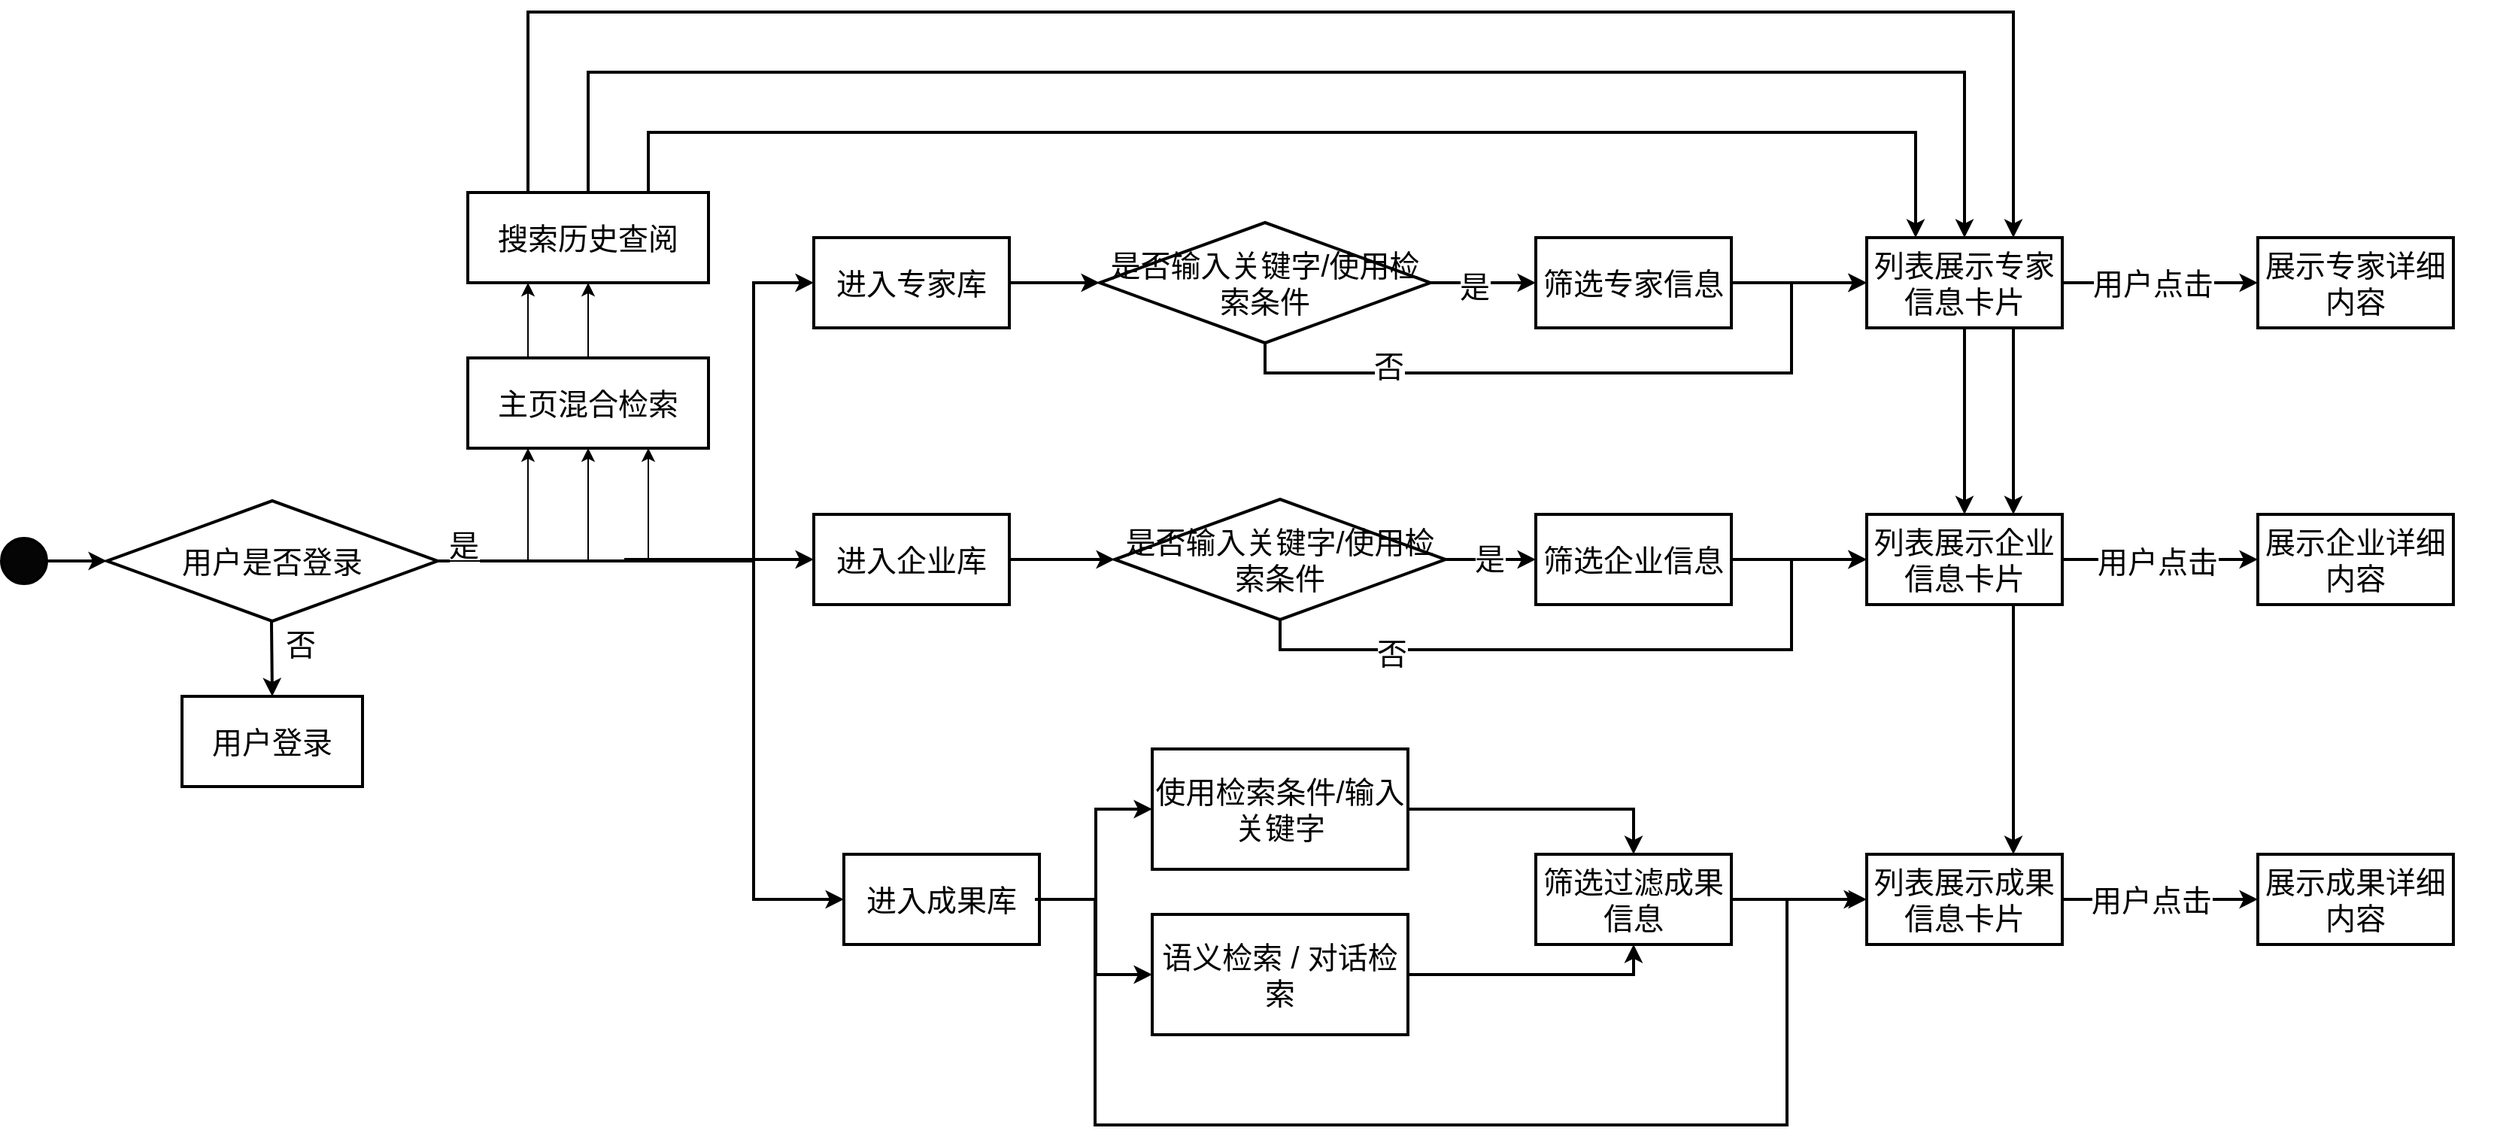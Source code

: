 <mxfile version="24.1.0" type="github">
  <diagram id="6a731a19-8d31-9384-78a2-239565b7b9f0" name="Page-1">
    <mxGraphModel dx="946" dy="673" grid="1" gridSize="10" guides="1" tooltips="1" connect="1" arrows="1" fold="1" page="1" pageScale="1" pageWidth="1169" pageHeight="827" background="none" math="0" shadow="0">
      <root>
        <mxCell id="0" />
        <mxCell id="1" parent="0" />
        <mxCell id="HjFKRSdiYvEhEO2Qcr20-55" value="" style="ellipse;whiteSpace=wrap;html=1;aspect=fixed;fillColor=#050505;strokeWidth=2;fontSize=20;" parent="1" vertex="1">
          <mxGeometry x="20" y="400" width="30" height="30" as="geometry" />
        </mxCell>
        <mxCell id="HjFKRSdiYvEhEO2Qcr20-96" style="edgeStyle=orthogonalEdgeStyle;rounded=0;orthogonalLoop=1;jettySize=auto;html=1;exitX=1;exitY=0.5;exitDx=0;exitDy=0;entryX=0;entryY=0.5;entryDx=0;entryDy=0;fontSize=20;strokeWidth=2;" parent="1" source="HjFKRSdiYvEhEO2Qcr20-56" target="HjFKRSdiYvEhEO2Qcr20-67" edge="1">
          <mxGeometry relative="1" as="geometry" />
        </mxCell>
        <mxCell id="HjFKRSdiYvEhEO2Qcr20-101" style="edgeStyle=orthogonalEdgeStyle;rounded=0;orthogonalLoop=1;jettySize=auto;html=1;exitX=1;exitY=0.5;exitDx=0;exitDy=0;entryX=0;entryY=0.5;entryDx=0;entryDy=0;fontSize=20;strokeWidth=2;" parent="1" edge="1">
          <mxGeometry relative="1" as="geometry">
            <mxPoint x="310" y="415.0" as="sourcePoint" />
            <mxPoint x="560" y="230" as="targetPoint" />
            <Array as="points">
              <mxPoint x="520" y="415" />
              <mxPoint x="520" y="230" />
            </Array>
          </mxGeometry>
        </mxCell>
        <mxCell id="EPIiO57T3E8FwwLYKxqD-9" style="edgeStyle=orthogonalEdgeStyle;rounded=0;orthogonalLoop=1;jettySize=auto;html=1;exitX=1;exitY=0.5;exitDx=0;exitDy=0;entryX=0;entryY=0.5;entryDx=0;entryDy=0;strokeWidth=2;" edge="1" parent="1" source="HjFKRSdiYvEhEO2Qcr20-56" target="HjFKRSdiYvEhEO2Qcr20-69">
          <mxGeometry relative="1" as="geometry">
            <Array as="points">
              <mxPoint x="520" y="415" />
              <mxPoint x="520" y="640" />
            </Array>
          </mxGeometry>
        </mxCell>
        <mxCell id="EPIiO57T3E8FwwLYKxqD-12" value="&lt;font style=&quot;font-size: 20px;&quot;&gt;是&lt;/font&gt;" style="edgeLabel;html=1;align=center;verticalAlign=middle;resizable=0;points=[];" vertex="1" connectable="0" parent="EPIiO57T3E8FwwLYKxqD-9">
          <mxGeometry x="-0.931" y="11" relative="1" as="geometry">
            <mxPoint as="offset" />
          </mxGeometry>
        </mxCell>
        <mxCell id="EPIiO57T3E8FwwLYKxqD-13" style="edgeStyle=orthogonalEdgeStyle;rounded=0;orthogonalLoop=1;jettySize=auto;html=1;exitX=1;exitY=0.5;exitDx=0;exitDy=0;entryX=0.5;entryY=1;entryDx=0;entryDy=0;" edge="1" parent="1" source="HjFKRSdiYvEhEO2Qcr20-56" target="EPIiO57T3E8FwwLYKxqD-11">
          <mxGeometry relative="1" as="geometry" />
        </mxCell>
        <mxCell id="EPIiO57T3E8FwwLYKxqD-14" style="edgeStyle=orthogonalEdgeStyle;rounded=0;orthogonalLoop=1;jettySize=auto;html=1;exitX=1;exitY=0.5;exitDx=0;exitDy=0;entryX=0.25;entryY=1;entryDx=0;entryDy=0;" edge="1" parent="1" source="HjFKRSdiYvEhEO2Qcr20-56" target="EPIiO57T3E8FwwLYKxqD-11">
          <mxGeometry relative="1" as="geometry" />
        </mxCell>
        <mxCell id="EPIiO57T3E8FwwLYKxqD-15" style="edgeStyle=orthogonalEdgeStyle;rounded=0;orthogonalLoop=1;jettySize=auto;html=1;exitX=1;exitY=0.5;exitDx=0;exitDy=0;entryX=0.75;entryY=1;entryDx=0;entryDy=0;" edge="1" parent="1" source="HjFKRSdiYvEhEO2Qcr20-56" target="EPIiO57T3E8FwwLYKxqD-11">
          <mxGeometry relative="1" as="geometry" />
        </mxCell>
        <mxCell id="HjFKRSdiYvEhEO2Qcr20-56" value="&lt;font style=&quot;font-size: 20px;&quot;&gt;用户是否登录&lt;/font&gt;" style="rhombus;whiteSpace=wrap;html=1;strokeWidth=2;fontSize=20;" parent="1" vertex="1">
          <mxGeometry x="90" y="375" width="220" height="80" as="geometry" />
        </mxCell>
        <mxCell id="HjFKRSdiYvEhEO2Qcr20-57" value="" style="group;strokeWidth=2;fontSize=20;" parent="1" vertex="1" connectable="0">
          <mxGeometry x="140" y="505" width="120" height="60" as="geometry" />
        </mxCell>
        <mxCell id="HjFKRSdiYvEhEO2Qcr20-58" value="&lt;font style=&quot;font-size: 20px;&quot;&gt;用户登录&lt;/font&gt;" style="rounded=0;whiteSpace=wrap;html=1;strokeWidth=2;fontSize=20;" parent="HjFKRSdiYvEhEO2Qcr20-57" vertex="1">
          <mxGeometry width="120" height="60" as="geometry" />
        </mxCell>
        <mxCell id="HjFKRSdiYvEhEO2Qcr20-59" value="" style="endArrow=classic;html=1;rounded=0;entryX=0.5;entryY=0;entryDx=0;entryDy=0;strokeWidth=2;fontSize=20;" parent="1" target="HjFKRSdiYvEhEO2Qcr20-58" edge="1">
          <mxGeometry width="50" height="50" relative="1" as="geometry">
            <mxPoint x="199.47" y="455" as="sourcePoint" />
            <mxPoint x="539.47" y="615" as="targetPoint" />
          </mxGeometry>
        </mxCell>
        <mxCell id="HjFKRSdiYvEhEO2Qcr20-60" value="&lt;font style=&quot;font-size: 20px;&quot;&gt;否&lt;/font&gt;" style="text;html=1;align=center;verticalAlign=middle;whiteSpace=wrap;rounded=0;strokeWidth=2;fontSize=20;" parent="1" vertex="1">
          <mxGeometry x="189.47" y="455" width="60" height="30" as="geometry" />
        </mxCell>
        <mxCell id="HjFKRSdiYvEhEO2Qcr20-61" value="" style="endArrow=classic;html=1;rounded=0;exitX=1;exitY=0.5;exitDx=0;exitDy=0;entryX=0;entryY=0.5;entryDx=0;entryDy=0;strokeWidth=2;fontSize=20;" parent="1" source="HjFKRSdiYvEhEO2Qcr20-55" target="HjFKRSdiYvEhEO2Qcr20-56" edge="1">
          <mxGeometry width="50" height="50" relative="1" as="geometry">
            <mxPoint x="360" y="570" as="sourcePoint" />
            <mxPoint x="410" y="520" as="targetPoint" />
          </mxGeometry>
        </mxCell>
        <mxCell id="HjFKRSdiYvEhEO2Qcr20-62" value="" style="group;strokeWidth=2;fontSize=20;" parent="1" vertex="1" connectable="0">
          <mxGeometry x="330" y="170" width="160" height="60" as="geometry" />
        </mxCell>
        <mxCell id="HjFKRSdiYvEhEO2Qcr20-63" value="&lt;font style=&quot;font-size: 20px;&quot;&gt;搜索历史查阅&lt;/font&gt;" style="rounded=0;whiteSpace=wrap;html=1;strokeWidth=2;fontSize=20;" parent="HjFKRSdiYvEhEO2Qcr20-62" vertex="1">
          <mxGeometry width="160" height="60" as="geometry" />
        </mxCell>
        <mxCell id="HjFKRSdiYvEhEO2Qcr20-64" value="" style="group;strokeWidth=2;fontSize=20;" parent="1" vertex="1" connectable="0">
          <mxGeometry x="560" y="200" width="160" height="60" as="geometry" />
        </mxCell>
        <mxCell id="HjFKRSdiYvEhEO2Qcr20-65" value="&lt;font style=&quot;font-size: 20px;&quot;&gt;进入专家库&lt;/font&gt;" style="rounded=0;whiteSpace=wrap;html=1;strokeWidth=2;fontSize=20;" parent="HjFKRSdiYvEhEO2Qcr20-64" vertex="1">
          <mxGeometry width="130" height="60" as="geometry" />
        </mxCell>
        <mxCell id="HjFKRSdiYvEhEO2Qcr20-66" value="" style="group;strokeWidth=2;fontSize=20;" parent="1" vertex="1" connectable="0">
          <mxGeometry x="560" y="384" width="160" height="60" as="geometry" />
        </mxCell>
        <mxCell id="HjFKRSdiYvEhEO2Qcr20-67" value="&lt;font style=&quot;font-size: 20px;&quot;&gt;进入企业库&lt;/font&gt;" style="rounded=0;whiteSpace=wrap;html=1;strokeWidth=2;fontSize=20;" parent="HjFKRSdiYvEhEO2Qcr20-66" vertex="1">
          <mxGeometry width="130" height="60" as="geometry" />
        </mxCell>
        <mxCell id="HjFKRSdiYvEhEO2Qcr20-68" value="" style="group;strokeWidth=2;fontSize=20;" parent="1" vertex="1" connectable="0">
          <mxGeometry x="580" y="610" width="160" height="60" as="geometry" />
        </mxCell>
        <mxCell id="HjFKRSdiYvEhEO2Qcr20-69" value="&lt;font style=&quot;font-size: 20px;&quot;&gt;进入成果库&lt;/font&gt;" style="rounded=0;whiteSpace=wrap;html=1;strokeWidth=2;fontSize=20;" parent="HjFKRSdiYvEhEO2Qcr20-68" vertex="1">
          <mxGeometry width="130" height="60" as="geometry" />
        </mxCell>
        <mxCell id="HjFKRSdiYvEhEO2Qcr20-104" style="edgeStyle=orthogonalEdgeStyle;rounded=0;orthogonalLoop=1;jettySize=auto;html=1;exitX=1;exitY=0.5;exitDx=0;exitDy=0;entryX=0;entryY=0.5;entryDx=0;entryDy=0;fontSize=20;strokeWidth=2;" parent="1" source="HjFKRSdiYvEhEO2Qcr20-71" target="HjFKRSdiYvEhEO2Qcr20-75" edge="1">
          <mxGeometry relative="1" as="geometry" />
        </mxCell>
        <mxCell id="HjFKRSdiYvEhEO2Qcr20-123" value="是" style="edgeLabel;html=1;align=center;verticalAlign=middle;resizable=0;points=[];fontSize=20;" parent="HjFKRSdiYvEhEO2Qcr20-104" vertex="1" connectable="0">
          <mxGeometry x="-0.185" y="-2" relative="1" as="geometry">
            <mxPoint as="offset" />
          </mxGeometry>
        </mxCell>
        <mxCell id="HjFKRSdiYvEhEO2Qcr20-112" style="edgeStyle=orthogonalEdgeStyle;rounded=0;orthogonalLoop=1;jettySize=auto;html=1;exitX=0.5;exitY=1;exitDx=0;exitDy=0;entryX=0;entryY=0.5;entryDx=0;entryDy=0;fontSize=20;strokeWidth=2;" parent="1" source="HjFKRSdiYvEhEO2Qcr20-71" target="HjFKRSdiYvEhEO2Qcr20-81" edge="1">
          <mxGeometry relative="1" as="geometry">
            <Array as="points">
              <mxPoint x="860" y="290" />
              <mxPoint x="1210" y="290" />
              <mxPoint x="1210" y="230" />
            </Array>
          </mxGeometry>
        </mxCell>
        <mxCell id="HjFKRSdiYvEhEO2Qcr20-122" value="否" style="edgeLabel;html=1;align=center;verticalAlign=middle;resizable=0;points=[];fontSize=20;" parent="HjFKRSdiYvEhEO2Qcr20-112" vertex="1" connectable="0">
          <mxGeometry x="-0.578" y="5" relative="1" as="geometry">
            <mxPoint as="offset" />
          </mxGeometry>
        </mxCell>
        <mxCell id="HjFKRSdiYvEhEO2Qcr20-71" value="&lt;font style=&quot;font-size: 20px;&quot;&gt;是否输入关键字/使用检索条件&lt;/font&gt;" style="rhombus;whiteSpace=wrap;html=1;strokeWidth=2;fontSize=20;" parent="1" vertex="1">
          <mxGeometry x="750" y="190" width="220" height="80" as="geometry" />
        </mxCell>
        <mxCell id="HjFKRSdiYvEhEO2Qcr20-107" style="edgeStyle=orthogonalEdgeStyle;rounded=0;orthogonalLoop=1;jettySize=auto;html=1;exitX=1;exitY=0.5;exitDx=0;exitDy=0;entryX=0;entryY=0.5;entryDx=0;entryDy=0;fontSize=20;strokeWidth=2;" parent="1" source="HjFKRSdiYvEhEO2Qcr20-72" target="HjFKRSdiYvEhEO2Qcr20-77" edge="1">
          <mxGeometry relative="1" as="geometry" />
        </mxCell>
        <mxCell id="HjFKRSdiYvEhEO2Qcr20-126" value="是" style="edgeLabel;html=1;align=center;verticalAlign=middle;resizable=0;points=[];fontSize=20;" parent="HjFKRSdiYvEhEO2Qcr20-107" vertex="1" connectable="0">
          <mxGeometry x="-0.049" y="1" relative="1" as="geometry">
            <mxPoint as="offset" />
          </mxGeometry>
        </mxCell>
        <mxCell id="HjFKRSdiYvEhEO2Qcr20-114" style="edgeStyle=orthogonalEdgeStyle;rounded=0;orthogonalLoop=1;jettySize=auto;html=1;exitX=0.5;exitY=1;exitDx=0;exitDy=0;entryX=0;entryY=0.5;entryDx=0;entryDy=0;fontSize=20;strokeWidth=2;" parent="1" source="HjFKRSdiYvEhEO2Qcr20-72" target="HjFKRSdiYvEhEO2Qcr20-83" edge="1">
          <mxGeometry relative="1" as="geometry">
            <Array as="points">
              <mxPoint x="870" y="474" />
              <mxPoint x="1210" y="474" />
              <mxPoint x="1210" y="414" />
            </Array>
          </mxGeometry>
        </mxCell>
        <mxCell id="HjFKRSdiYvEhEO2Qcr20-124" value="否" style="edgeLabel;html=1;align=center;verticalAlign=middle;resizable=0;points=[];fontSize=20;" parent="HjFKRSdiYvEhEO2Qcr20-114" vertex="1" connectable="0">
          <mxGeometry x="-0.599" y="-2" relative="1" as="geometry">
            <mxPoint as="offset" />
          </mxGeometry>
        </mxCell>
        <mxCell id="HjFKRSdiYvEhEO2Qcr20-72" value="&lt;font style=&quot;font-size: 20px;&quot;&gt;是否输入关键字/使用检索条件&lt;/font&gt;" style="rhombus;whiteSpace=wrap;html=1;strokeWidth=2;fontSize=20;" parent="1" vertex="1">
          <mxGeometry x="760" y="374" width="220" height="80" as="geometry" />
        </mxCell>
        <mxCell id="HjFKRSdiYvEhEO2Qcr20-74" value="" style="group;strokeWidth=2;fontSize=20;" parent="1" vertex="1" connectable="0">
          <mxGeometry x="1040" y="200" width="160" height="60" as="geometry" />
        </mxCell>
        <mxCell id="HjFKRSdiYvEhEO2Qcr20-75" value="&lt;font style=&quot;font-size: 20px;&quot;&gt;筛选专家信息&lt;/font&gt;" style="rounded=0;whiteSpace=wrap;html=1;strokeWidth=2;fontSize=20;" parent="HjFKRSdiYvEhEO2Qcr20-74" vertex="1">
          <mxGeometry width="130" height="60" as="geometry" />
        </mxCell>
        <mxCell id="HjFKRSdiYvEhEO2Qcr20-76" value="" style="group;strokeWidth=2;fontSize=20;" parent="1" vertex="1" connectable="0">
          <mxGeometry x="1040" y="384" width="160" height="60" as="geometry" />
        </mxCell>
        <mxCell id="HjFKRSdiYvEhEO2Qcr20-77" value="&lt;font style=&quot;font-size: 20px;&quot;&gt;筛选企业信息&lt;/font&gt;" style="rounded=0;whiteSpace=wrap;html=1;strokeWidth=2;fontSize=20;" parent="HjFKRSdiYvEhEO2Qcr20-76" vertex="1">
          <mxGeometry width="130" height="60" as="geometry" />
        </mxCell>
        <mxCell id="HjFKRSdiYvEhEO2Qcr20-78" value="" style="group;strokeWidth=2;fontSize=20;" parent="1" vertex="1" connectable="0">
          <mxGeometry x="1040" y="610" width="160" height="60" as="geometry" />
        </mxCell>
        <mxCell id="HjFKRSdiYvEhEO2Qcr20-79" value="&lt;font style=&quot;font-size: 20px;&quot;&gt;筛选过滤成果信息&lt;/font&gt;" style="rounded=0;whiteSpace=wrap;html=1;strokeWidth=2;fontSize=20;" parent="HjFKRSdiYvEhEO2Qcr20-78" vertex="1">
          <mxGeometry width="130" height="60" as="geometry" />
        </mxCell>
        <mxCell id="HjFKRSdiYvEhEO2Qcr20-80" value="" style="group;strokeWidth=2;fontSize=20;" parent="1" vertex="1" connectable="0">
          <mxGeometry x="1260" y="200" width="160" height="60" as="geometry" />
        </mxCell>
        <mxCell id="HjFKRSdiYvEhEO2Qcr20-81" value="&lt;font style=&quot;font-size: 20px;&quot;&gt;列表展示专家信息卡片&lt;/font&gt;" style="rounded=0;whiteSpace=wrap;html=1;strokeWidth=2;fontSize=20;" parent="HjFKRSdiYvEhEO2Qcr20-80" vertex="1">
          <mxGeometry width="130" height="60" as="geometry" />
        </mxCell>
        <mxCell id="HjFKRSdiYvEhEO2Qcr20-82" value="" style="group;strokeWidth=2;fontSize=20;" parent="1" vertex="1" connectable="0">
          <mxGeometry x="1260" y="384" width="160" height="60" as="geometry" />
        </mxCell>
        <mxCell id="HjFKRSdiYvEhEO2Qcr20-83" value="&lt;font style=&quot;font-size: 20px;&quot;&gt;列表展示企业信息卡片&lt;/font&gt;" style="rounded=0;whiteSpace=wrap;html=1;strokeWidth=2;fontSize=20;" parent="HjFKRSdiYvEhEO2Qcr20-82" vertex="1">
          <mxGeometry width="130" height="60" as="geometry" />
        </mxCell>
        <mxCell id="HjFKRSdiYvEhEO2Qcr20-84" value="" style="group;strokeWidth=2;fontSize=20;" parent="1" vertex="1" connectable="0">
          <mxGeometry x="1260" y="610" width="160" height="60" as="geometry" />
        </mxCell>
        <mxCell id="HjFKRSdiYvEhEO2Qcr20-85" value="&lt;font style=&quot;font-size: 20px;&quot;&gt;列表展示成果信息卡片&lt;/font&gt;" style="rounded=0;whiteSpace=wrap;html=1;strokeWidth=2;fontSize=20;" parent="HjFKRSdiYvEhEO2Qcr20-84" vertex="1">
          <mxGeometry width="130" height="60" as="geometry" />
        </mxCell>
        <mxCell id="HjFKRSdiYvEhEO2Qcr20-90" value="" style="group;strokeWidth=2;fontSize=20;" parent="1" vertex="1" connectable="0">
          <mxGeometry x="1520" y="200" width="160" height="60" as="geometry" />
        </mxCell>
        <mxCell id="HjFKRSdiYvEhEO2Qcr20-91" value="&lt;font style=&quot;font-size: 20px;&quot;&gt;展示专家详细内容&lt;/font&gt;" style="rounded=0;whiteSpace=wrap;html=1;strokeWidth=2;fontSize=20;" parent="HjFKRSdiYvEhEO2Qcr20-90" vertex="1">
          <mxGeometry width="130" height="60" as="geometry" />
        </mxCell>
        <mxCell id="HjFKRSdiYvEhEO2Qcr20-92" value="" style="group;strokeWidth=2;fontSize=20;" parent="1" vertex="1" connectable="0">
          <mxGeometry x="1520" y="384" width="160" height="60" as="geometry" />
        </mxCell>
        <mxCell id="HjFKRSdiYvEhEO2Qcr20-93" value="&lt;font style=&quot;font-size: 20px;&quot;&gt;展示企业详细内容&lt;/font&gt;" style="rounded=0;whiteSpace=wrap;html=1;strokeWidth=2;fontSize=20;" parent="HjFKRSdiYvEhEO2Qcr20-92" vertex="1">
          <mxGeometry width="130" height="60" as="geometry" />
        </mxCell>
        <mxCell id="HjFKRSdiYvEhEO2Qcr20-94" value="" style="group;strokeWidth=2;fontSize=20;" parent="1" vertex="1" connectable="0">
          <mxGeometry x="1520" y="610" width="160" height="60" as="geometry" />
        </mxCell>
        <mxCell id="HjFKRSdiYvEhEO2Qcr20-95" value="&lt;font style=&quot;font-size: 20px;&quot;&gt;展示成果详细内容&lt;/font&gt;" style="rounded=0;whiteSpace=wrap;html=1;strokeWidth=2;fontSize=20;" parent="HjFKRSdiYvEhEO2Qcr20-94" vertex="1">
          <mxGeometry width="130" height="60" as="geometry" />
        </mxCell>
        <mxCell id="HjFKRSdiYvEhEO2Qcr20-102" style="edgeStyle=orthogonalEdgeStyle;rounded=0;orthogonalLoop=1;jettySize=auto;html=1;exitX=1;exitY=0.5;exitDx=0;exitDy=0;entryX=0;entryY=0.5;entryDx=0;entryDy=0;fontSize=20;strokeWidth=2;" parent="1" source="HjFKRSdiYvEhEO2Qcr20-65" target="HjFKRSdiYvEhEO2Qcr20-71" edge="1">
          <mxGeometry relative="1" as="geometry" />
        </mxCell>
        <mxCell id="HjFKRSdiYvEhEO2Qcr20-103" style="edgeStyle=orthogonalEdgeStyle;rounded=0;orthogonalLoop=1;jettySize=auto;html=1;exitX=1;exitY=0.5;exitDx=0;exitDy=0;entryX=0;entryY=0.5;entryDx=0;entryDy=0;fontSize=20;strokeWidth=2;" parent="1" source="HjFKRSdiYvEhEO2Qcr20-67" target="HjFKRSdiYvEhEO2Qcr20-72" edge="1">
          <mxGeometry relative="1" as="geometry" />
        </mxCell>
        <mxCell id="HjFKRSdiYvEhEO2Qcr20-105" style="edgeStyle=orthogonalEdgeStyle;rounded=0;orthogonalLoop=1;jettySize=auto;html=1;exitX=1;exitY=0.5;exitDx=0;exitDy=0;entryX=0;entryY=0.5;entryDx=0;entryDy=0;fontSize=20;strokeWidth=2;" parent="1" source="HjFKRSdiYvEhEO2Qcr20-75" target="HjFKRSdiYvEhEO2Qcr20-81" edge="1">
          <mxGeometry relative="1" as="geometry" />
        </mxCell>
        <mxCell id="HjFKRSdiYvEhEO2Qcr20-110" style="edgeStyle=orthogonalEdgeStyle;rounded=0;orthogonalLoop=1;jettySize=auto;html=1;exitX=1;exitY=0.5;exitDx=0;exitDy=0;entryX=0;entryY=0.5;entryDx=0;entryDy=0;fontSize=20;strokeWidth=2;" parent="1" source="HjFKRSdiYvEhEO2Qcr20-79" target="HjFKRSdiYvEhEO2Qcr20-85" edge="1">
          <mxGeometry relative="1" as="geometry" />
        </mxCell>
        <mxCell id="HjFKRSdiYvEhEO2Qcr20-111" style="edgeStyle=orthogonalEdgeStyle;rounded=0;orthogonalLoop=1;jettySize=auto;html=1;exitX=1;exitY=0.5;exitDx=0;exitDy=0;entryX=0;entryY=0.5;entryDx=0;entryDy=0;fontSize=20;strokeWidth=2;" parent="1" source="HjFKRSdiYvEhEO2Qcr20-77" target="HjFKRSdiYvEhEO2Qcr20-83" edge="1">
          <mxGeometry relative="1" as="geometry" />
        </mxCell>
        <mxCell id="HjFKRSdiYvEhEO2Qcr20-119" style="edgeStyle=orthogonalEdgeStyle;rounded=0;orthogonalLoop=1;jettySize=auto;html=1;exitX=0.5;exitY=1;exitDx=0;exitDy=0;entryX=0.5;entryY=0;entryDx=0;entryDy=0;fontSize=20;strokeWidth=2;" parent="1" source="HjFKRSdiYvEhEO2Qcr20-81" target="HjFKRSdiYvEhEO2Qcr20-83" edge="1">
          <mxGeometry relative="1" as="geometry" />
        </mxCell>
        <mxCell id="HjFKRSdiYvEhEO2Qcr20-120" style="edgeStyle=orthogonalEdgeStyle;rounded=0;orthogonalLoop=1;jettySize=auto;html=1;exitX=0.75;exitY=1;exitDx=0;exitDy=0;entryX=0.75;entryY=0;entryDx=0;entryDy=0;fontSize=20;strokeWidth=2;" parent="1" source="HjFKRSdiYvEhEO2Qcr20-81" target="HjFKRSdiYvEhEO2Qcr20-83" edge="1">
          <mxGeometry relative="1" as="geometry" />
        </mxCell>
        <mxCell id="HjFKRSdiYvEhEO2Qcr20-121" style="edgeStyle=orthogonalEdgeStyle;rounded=0;orthogonalLoop=1;jettySize=auto;html=1;exitX=0.75;exitY=1;exitDx=0;exitDy=0;entryX=0.75;entryY=0;entryDx=0;entryDy=0;fontSize=20;strokeWidth=2;" parent="1" source="HjFKRSdiYvEhEO2Qcr20-83" target="HjFKRSdiYvEhEO2Qcr20-85" edge="1">
          <mxGeometry relative="1" as="geometry" />
        </mxCell>
        <mxCell id="HjFKRSdiYvEhEO2Qcr20-128" style="edgeStyle=orthogonalEdgeStyle;rounded=0;orthogonalLoop=1;jettySize=auto;html=1;exitX=1;exitY=0.5;exitDx=0;exitDy=0;entryX=0;entryY=0.5;entryDx=0;entryDy=0;fontSize=20;strokeWidth=2;" parent="1" source="HjFKRSdiYvEhEO2Qcr20-81" target="HjFKRSdiYvEhEO2Qcr20-91" edge="1">
          <mxGeometry relative="1" as="geometry" />
        </mxCell>
        <mxCell id="HjFKRSdiYvEhEO2Qcr20-131" value="用户点击" style="edgeLabel;html=1;align=center;verticalAlign=middle;resizable=0;points=[];fontSize=20;" parent="HjFKRSdiYvEhEO2Qcr20-128" vertex="1" connectable="0">
          <mxGeometry x="-0.078" relative="1" as="geometry">
            <mxPoint as="offset" />
          </mxGeometry>
        </mxCell>
        <mxCell id="HjFKRSdiYvEhEO2Qcr20-129" style="edgeStyle=orthogonalEdgeStyle;rounded=0;orthogonalLoop=1;jettySize=auto;html=1;exitX=1;exitY=0.5;exitDx=0;exitDy=0;entryX=0;entryY=0.5;entryDx=0;entryDy=0;fontSize=20;strokeWidth=2;" parent="1" source="HjFKRSdiYvEhEO2Qcr20-83" target="HjFKRSdiYvEhEO2Qcr20-93" edge="1">
          <mxGeometry relative="1" as="geometry" />
        </mxCell>
        <mxCell id="HjFKRSdiYvEhEO2Qcr20-132" value="用户点击" style="edgeLabel;html=1;align=center;verticalAlign=middle;resizable=0;points=[];fontSize=20;" parent="HjFKRSdiYvEhEO2Qcr20-129" vertex="1" connectable="0">
          <mxGeometry x="-0.034" y="-1" relative="1" as="geometry">
            <mxPoint as="offset" />
          </mxGeometry>
        </mxCell>
        <mxCell id="HjFKRSdiYvEhEO2Qcr20-130" style="edgeStyle=orthogonalEdgeStyle;rounded=0;orthogonalLoop=1;jettySize=auto;html=1;exitX=1;exitY=0.5;exitDx=0;exitDy=0;entryX=0;entryY=0.5;entryDx=0;entryDy=0;fontSize=20;strokeWidth=2;" parent="1" source="HjFKRSdiYvEhEO2Qcr20-85" target="HjFKRSdiYvEhEO2Qcr20-95" edge="1">
          <mxGeometry relative="1" as="geometry" />
        </mxCell>
        <mxCell id="HjFKRSdiYvEhEO2Qcr20-133" value="用户点击" style="edgeLabel;html=1;align=center;verticalAlign=middle;resizable=0;points=[];fontSize=20;" parent="HjFKRSdiYvEhEO2Qcr20-130" vertex="1" connectable="0">
          <mxGeometry x="-0.1" relative="1" as="geometry">
            <mxPoint as="offset" />
          </mxGeometry>
        </mxCell>
        <mxCell id="HjFKRSdiYvEhEO2Qcr20-134" style="edgeStyle=orthogonalEdgeStyle;rounded=0;orthogonalLoop=1;jettySize=auto;html=1;exitX=0.5;exitY=0;exitDx=0;exitDy=0;entryX=0.5;entryY=0;entryDx=0;entryDy=0;fontSize=20;strokeWidth=2;" parent="1" source="HjFKRSdiYvEhEO2Qcr20-63" target="HjFKRSdiYvEhEO2Qcr20-81" edge="1">
          <mxGeometry relative="1" as="geometry">
            <Array as="points">
              <mxPoint x="410" y="90" />
              <mxPoint x="1325" y="90" />
            </Array>
          </mxGeometry>
        </mxCell>
        <mxCell id="HjFKRSdiYvEhEO2Qcr20-135" style="edgeStyle=orthogonalEdgeStyle;rounded=0;orthogonalLoop=1;jettySize=auto;html=1;exitX=0.75;exitY=0;exitDx=0;exitDy=0;entryX=0.25;entryY=0;entryDx=0;entryDy=0;fontSize=20;strokeWidth=2;" parent="1" source="HjFKRSdiYvEhEO2Qcr20-63" target="HjFKRSdiYvEhEO2Qcr20-81" edge="1">
          <mxGeometry relative="1" as="geometry">
            <Array as="points">
              <mxPoint x="450" y="130" />
              <mxPoint x="1293" y="130" />
            </Array>
          </mxGeometry>
        </mxCell>
        <mxCell id="HjFKRSdiYvEhEO2Qcr20-136" style="edgeStyle=orthogonalEdgeStyle;rounded=0;orthogonalLoop=1;jettySize=auto;html=1;exitX=0.25;exitY=0;exitDx=0;exitDy=0;entryX=0.75;entryY=0;entryDx=0;entryDy=0;fontSize=20;strokeWidth=2;" parent="1" source="HjFKRSdiYvEhEO2Qcr20-63" target="HjFKRSdiYvEhEO2Qcr20-81" edge="1">
          <mxGeometry relative="1" as="geometry">
            <Array as="points">
              <mxPoint x="370" y="50" />
              <mxPoint x="1358" y="50" />
            </Array>
          </mxGeometry>
        </mxCell>
        <mxCell id="EPIiO57T3E8FwwLYKxqD-6" style="edgeStyle=orthogonalEdgeStyle;rounded=0;orthogonalLoop=1;jettySize=auto;html=1;exitX=1;exitY=0.5;exitDx=0;exitDy=0;entryX=0.5;entryY=0;entryDx=0;entryDy=0;fontSize=20;strokeWidth=2;" edge="1" parent="1" source="EPIiO57T3E8FwwLYKxqD-1" target="HjFKRSdiYvEhEO2Qcr20-79">
          <mxGeometry relative="1" as="geometry" />
        </mxCell>
        <mxCell id="EPIiO57T3E8FwwLYKxqD-1" value="&lt;font style=&quot;font-size: 20px;&quot;&gt;使用检索条件/输入关键字&lt;/font&gt;" style="rounded=0;whiteSpace=wrap;html=1;strokeWidth=2;fontSize=20;" vertex="1" parent="1">
          <mxGeometry x="785" y="540" width="170" height="80" as="geometry" />
        </mxCell>
        <mxCell id="EPIiO57T3E8FwwLYKxqD-7" style="edgeStyle=orthogonalEdgeStyle;rounded=0;orthogonalLoop=1;jettySize=auto;html=1;exitX=1;exitY=0.5;exitDx=0;exitDy=0;entryX=0.5;entryY=1;entryDx=0;entryDy=0;fontSize=20;strokeWidth=2;" edge="1" parent="1" source="EPIiO57T3E8FwwLYKxqD-2" target="HjFKRSdiYvEhEO2Qcr20-79">
          <mxGeometry relative="1" as="geometry" />
        </mxCell>
        <mxCell id="EPIiO57T3E8FwwLYKxqD-2" value="&lt;font style=&quot;font-size: 20px;&quot;&gt;语义检索 / 对话检索&lt;/font&gt;" style="rounded=0;whiteSpace=wrap;html=1;strokeWidth=2;fontSize=20;" vertex="1" parent="1">
          <mxGeometry x="785" y="650" width="170" height="80" as="geometry" />
        </mxCell>
        <mxCell id="EPIiO57T3E8FwwLYKxqD-3" style="edgeStyle=orthogonalEdgeStyle;rounded=0;orthogonalLoop=1;jettySize=auto;html=1;exitX=1;exitY=0.5;exitDx=0;exitDy=0;entryX=0;entryY=0.5;entryDx=0;entryDy=0;fontSize=20;strokeWidth=2;" edge="1" parent="1" source="HjFKRSdiYvEhEO2Qcr20-69" target="EPIiO57T3E8FwwLYKxqD-1">
          <mxGeometry relative="1" as="geometry" />
        </mxCell>
        <mxCell id="EPIiO57T3E8FwwLYKxqD-4" style="edgeStyle=orthogonalEdgeStyle;rounded=0;orthogonalLoop=1;jettySize=auto;html=1;exitX=1;exitY=0.5;exitDx=0;exitDy=0;entryX=0;entryY=0.5;entryDx=0;entryDy=0;fontSize=20;strokeWidth=2;" edge="1" parent="1" source="HjFKRSdiYvEhEO2Qcr20-69" target="EPIiO57T3E8FwwLYKxqD-2">
          <mxGeometry relative="1" as="geometry" />
        </mxCell>
        <mxCell id="EPIiO57T3E8FwwLYKxqD-8" style="edgeStyle=orthogonalEdgeStyle;rounded=0;orthogonalLoop=1;jettySize=auto;html=1;exitX=1;exitY=0.5;exitDx=0;exitDy=0;entryX=0;entryY=0.5;entryDx=0;entryDy=0;fontSize=20;strokeWidth=2;" edge="1" parent="1">
          <mxGeometry relative="1" as="geometry">
            <mxPoint x="707" y="640" as="sourcePoint" />
            <mxPoint x="1257" y="640" as="targetPoint" />
            <Array as="points">
              <mxPoint x="747" y="640" />
              <mxPoint x="747" y="790" />
              <mxPoint x="1207" y="790" />
              <mxPoint x="1207" y="640" />
            </Array>
          </mxGeometry>
        </mxCell>
        <mxCell id="EPIiO57T3E8FwwLYKxqD-10" value="" style="group;strokeWidth=2;fontSize=20;" vertex="1" connectable="0" parent="1">
          <mxGeometry x="330" y="280" width="160" height="60" as="geometry" />
        </mxCell>
        <mxCell id="EPIiO57T3E8FwwLYKxqD-11" value="&lt;font style=&quot;font-size: 20px;&quot;&gt;主页混合检索&lt;/font&gt;" style="rounded=0;whiteSpace=wrap;html=1;strokeWidth=2;fontSize=20;" vertex="1" parent="EPIiO57T3E8FwwLYKxqD-10">
          <mxGeometry width="160" height="60" as="geometry" />
        </mxCell>
        <mxCell id="EPIiO57T3E8FwwLYKxqD-16" style="edgeStyle=orthogonalEdgeStyle;rounded=0;orthogonalLoop=1;jettySize=auto;html=1;exitX=0.25;exitY=0;exitDx=0;exitDy=0;entryX=0.25;entryY=1;entryDx=0;entryDy=0;" edge="1" parent="1" source="EPIiO57T3E8FwwLYKxqD-11" target="HjFKRSdiYvEhEO2Qcr20-63">
          <mxGeometry relative="1" as="geometry" />
        </mxCell>
        <mxCell id="EPIiO57T3E8FwwLYKxqD-17" style="edgeStyle=orthogonalEdgeStyle;rounded=0;orthogonalLoop=1;jettySize=auto;html=1;exitX=0.5;exitY=0;exitDx=0;exitDy=0;entryX=0.5;entryY=1;entryDx=0;entryDy=0;" edge="1" parent="1" source="EPIiO57T3E8FwwLYKxqD-11" target="HjFKRSdiYvEhEO2Qcr20-63">
          <mxGeometry relative="1" as="geometry" />
        </mxCell>
      </root>
    </mxGraphModel>
  </diagram>
</mxfile>
